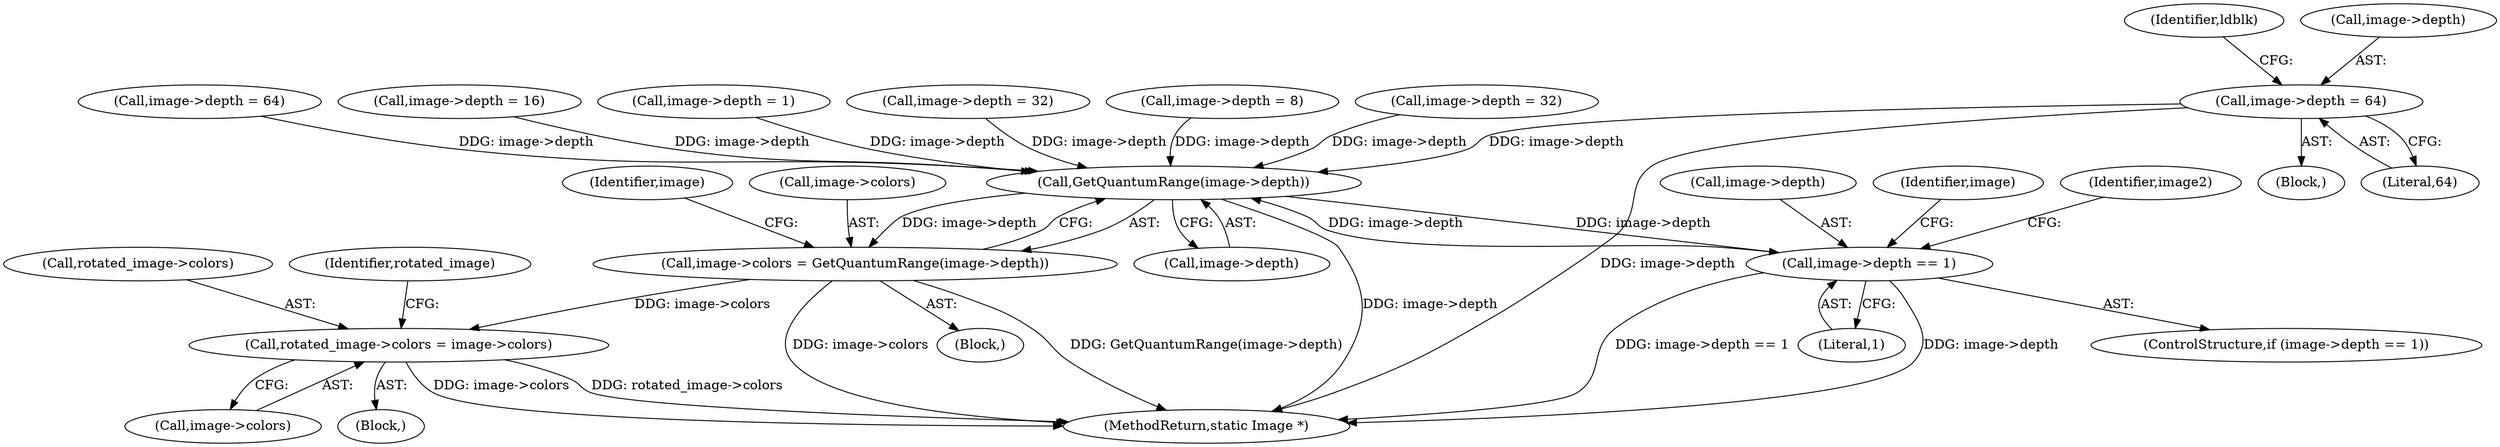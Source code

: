 digraph "0_ImageMagick_f7206618d27c2e69d977abf40e3035a33e5f6be0@pointer" {
"1001151" [label="(Call,image->depth = 64)"];
"1001308" [label="(Call,GetQuantumRange(image->depth))"];
"1001304" [label="(Call,image->colors = GetQuantumRange(image->depth))"];
"1001988" [label="(Call,rotated_image->colors = image->colors)"];
"1001944" [label="(Call,image->depth == 1)"];
"1001945" [label="(Call,image->depth)"];
"1001316" [label="(Identifier,image)"];
"1001305" [label="(Call,image->colors)"];
"1001973" [label="(Block,)"];
"1001304" [label="(Call,image->colors = GetQuantumRange(image->depth))"];
"1000462" [label="(Block,)"];
"1001157" [label="(Identifier,ldblk)"];
"1001996" [label="(Identifier,rotated_image)"];
"1001075" [label="(Block,)"];
"1001992" [label="(Call,image->colors)"];
"1001151" [label="(Call,image->depth = 64)"];
"1001308" [label="(Call,GetQuantumRange(image->depth))"];
"1001951" [label="(Identifier,image)"];
"1001988" [label="(Call,rotated_image->colors = image->colors)"];
"1001202" [label="(Call,image->depth = 64)"];
"1002325" [label="(MethodReturn,static Image *)"];
"1001111" [label="(Call,image->depth = 16)"];
"1001087" [label="(Call,image->depth = 1)"];
"1001943" [label="(ControlStructure,if (image->depth == 1))"];
"1001170" [label="(Call,image->depth = 32)"];
"1001956" [label="(Identifier,image2)"];
"1001093" [label="(Call,image->depth = 8)"];
"1001989" [label="(Call,rotated_image->colors)"];
"1001152" [label="(Call,image->depth)"];
"1001948" [label="(Literal,1)"];
"1001155" [label="(Literal,64)"];
"1001944" [label="(Call,image->depth == 1)"];
"1001131" [label="(Call,image->depth = 32)"];
"1001309" [label="(Call,image->depth)"];
"1001151" -> "1001075"  [label="AST: "];
"1001151" -> "1001155"  [label="CFG: "];
"1001152" -> "1001151"  [label="AST: "];
"1001155" -> "1001151"  [label="AST: "];
"1001157" -> "1001151"  [label="CFG: "];
"1001151" -> "1002325"  [label="DDG: image->depth"];
"1001151" -> "1001308"  [label="DDG: image->depth"];
"1001308" -> "1001304"  [label="AST: "];
"1001308" -> "1001309"  [label="CFG: "];
"1001309" -> "1001308"  [label="AST: "];
"1001304" -> "1001308"  [label="CFG: "];
"1001308" -> "1002325"  [label="DDG: image->depth"];
"1001308" -> "1001304"  [label="DDG: image->depth"];
"1001944" -> "1001308"  [label="DDG: image->depth"];
"1001087" -> "1001308"  [label="DDG: image->depth"];
"1001131" -> "1001308"  [label="DDG: image->depth"];
"1001111" -> "1001308"  [label="DDG: image->depth"];
"1001093" -> "1001308"  [label="DDG: image->depth"];
"1001170" -> "1001308"  [label="DDG: image->depth"];
"1001202" -> "1001308"  [label="DDG: image->depth"];
"1001308" -> "1001944"  [label="DDG: image->depth"];
"1001304" -> "1000462"  [label="AST: "];
"1001305" -> "1001304"  [label="AST: "];
"1001316" -> "1001304"  [label="CFG: "];
"1001304" -> "1002325"  [label="DDG: GetQuantumRange(image->depth)"];
"1001304" -> "1002325"  [label="DDG: image->colors"];
"1001304" -> "1001988"  [label="DDG: image->colors"];
"1001988" -> "1001973"  [label="AST: "];
"1001988" -> "1001992"  [label="CFG: "];
"1001989" -> "1001988"  [label="AST: "];
"1001992" -> "1001988"  [label="AST: "];
"1001996" -> "1001988"  [label="CFG: "];
"1001988" -> "1002325"  [label="DDG: image->colors"];
"1001988" -> "1002325"  [label="DDG: rotated_image->colors"];
"1001944" -> "1001943"  [label="AST: "];
"1001944" -> "1001948"  [label="CFG: "];
"1001945" -> "1001944"  [label="AST: "];
"1001948" -> "1001944"  [label="AST: "];
"1001951" -> "1001944"  [label="CFG: "];
"1001956" -> "1001944"  [label="CFG: "];
"1001944" -> "1002325"  [label="DDG: image->depth"];
"1001944" -> "1002325"  [label="DDG: image->depth == 1"];
}

